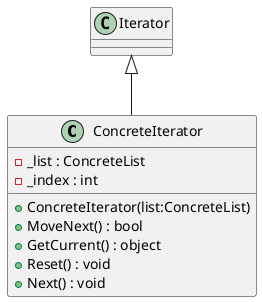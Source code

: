 @startuml
class ConcreteIterator {
    - _list : ConcreteList
    - _index : int
    + ConcreteIterator(list:ConcreteList)
    + MoveNext() : bool
    + GetCurrent() : object
    + Reset() : void
    + Next() : void
}
Iterator <|-- ConcreteIterator
@enduml
